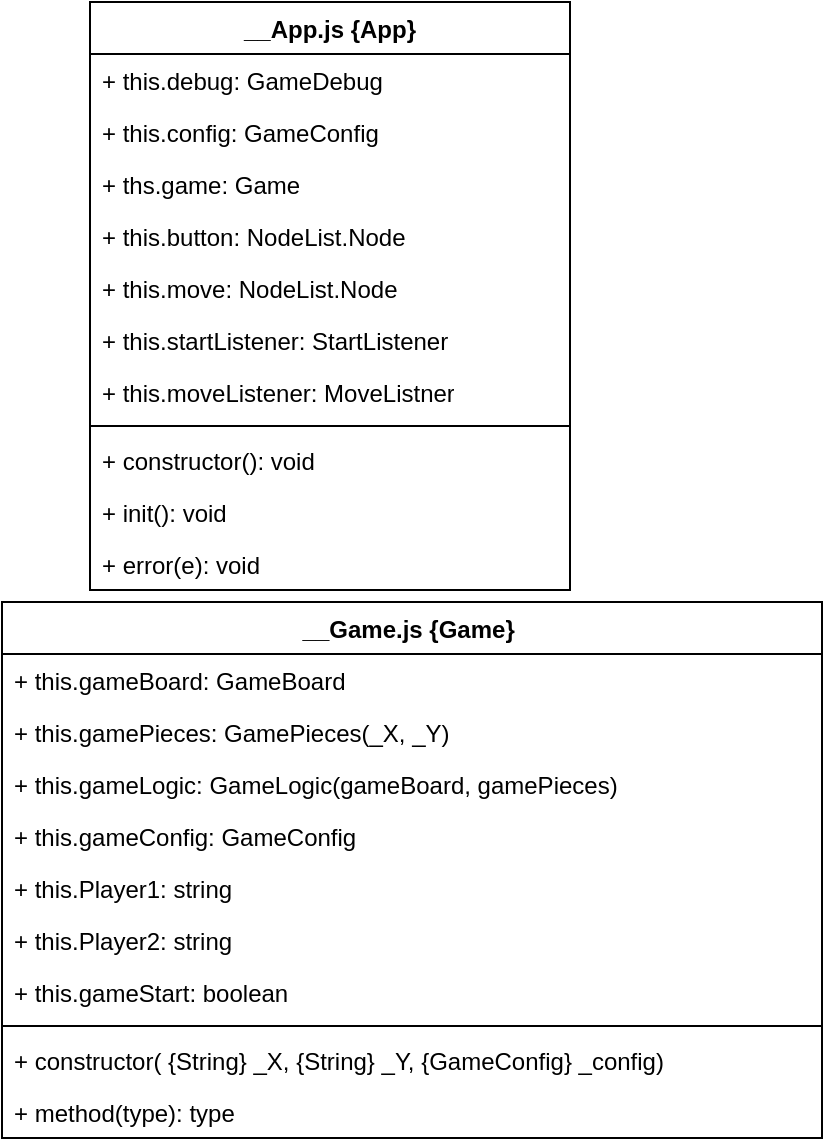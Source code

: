 <mxfile version="21.0.6" type="github">
  <diagram name="Page-1" id="aCE_5Tv1TAG58n2NZjRF">
    <mxGraphModel dx="641" dy="465" grid="1" gridSize="10" guides="1" tooltips="1" connect="1" arrows="1" fold="1" page="1" pageScale="1" pageWidth="827" pageHeight="1169" math="0" shadow="0">
      <root>
        <mxCell id="0" />
        <mxCell id="1" parent="0" />
        <mxCell id="PlaFUCfjhteBFu3HmuK4-12" value="__App.js {App}" style="swimlane;fontStyle=1;align=center;verticalAlign=top;childLayout=stackLayout;horizontal=1;startSize=26;horizontalStack=0;resizeParent=1;resizeParentMax=0;resizeLast=0;collapsible=1;marginBottom=0;whiteSpace=wrap;html=1;" parent="1" vertex="1">
          <mxGeometry x="294" y="10" width="240" height="294" as="geometry" />
        </mxCell>
        <mxCell id="PlaFUCfjhteBFu3HmuK4-13" value="+ this.debug: GameDebug" style="text;strokeColor=none;fillColor=none;align=left;verticalAlign=top;spacingLeft=4;spacingRight=4;overflow=hidden;rotatable=0;points=[[0,0.5],[1,0.5]];portConstraint=eastwest;whiteSpace=wrap;html=1;" parent="PlaFUCfjhteBFu3HmuK4-12" vertex="1">
          <mxGeometry y="26" width="240" height="26" as="geometry" />
        </mxCell>
        <mxCell id="PlaFUCfjhteBFu3HmuK4-16" value="+ this.config: GameConfig" style="text;strokeColor=none;fillColor=none;align=left;verticalAlign=top;spacingLeft=4;spacingRight=4;overflow=hidden;rotatable=0;points=[[0,0.5],[1,0.5]];portConstraint=eastwest;whiteSpace=wrap;html=1;" parent="PlaFUCfjhteBFu3HmuK4-12" vertex="1">
          <mxGeometry y="52" width="240" height="26" as="geometry" />
        </mxCell>
        <mxCell id="PlaFUCfjhteBFu3HmuK4-17" value="+ ths.game: Game" style="text;strokeColor=none;fillColor=none;align=left;verticalAlign=top;spacingLeft=4;spacingRight=4;overflow=hidden;rotatable=0;points=[[0,0.5],[1,0.5]];portConstraint=eastwest;whiteSpace=wrap;html=1;" parent="PlaFUCfjhteBFu3HmuK4-12" vertex="1">
          <mxGeometry y="78" width="240" height="26" as="geometry" />
        </mxCell>
        <mxCell id="PlaFUCfjhteBFu3HmuK4-18" value="+ this.button: NodeList.Node" style="text;strokeColor=none;fillColor=none;align=left;verticalAlign=top;spacingLeft=4;spacingRight=4;overflow=hidden;rotatable=0;points=[[0,0.5],[1,0.5]];portConstraint=eastwest;whiteSpace=wrap;html=1;" parent="PlaFUCfjhteBFu3HmuK4-12" vertex="1">
          <mxGeometry y="104" width="240" height="26" as="geometry" />
        </mxCell>
        <mxCell id="PlaFUCfjhteBFu3HmuK4-19" value="+ this.move: NodeList.Node" style="text;strokeColor=none;fillColor=none;align=left;verticalAlign=top;spacingLeft=4;spacingRight=4;overflow=hidden;rotatable=0;points=[[0,0.5],[1,0.5]];portConstraint=eastwest;whiteSpace=wrap;html=1;" parent="PlaFUCfjhteBFu3HmuK4-12" vertex="1">
          <mxGeometry y="130" width="240" height="26" as="geometry" />
        </mxCell>
        <mxCell id="PlaFUCfjhteBFu3HmuK4-20" value="+ this.startListener: StartListener" style="text;strokeColor=none;fillColor=none;align=left;verticalAlign=top;spacingLeft=4;spacingRight=4;overflow=hidden;rotatable=0;points=[[0,0.5],[1,0.5]];portConstraint=eastwest;whiteSpace=wrap;html=1;" parent="PlaFUCfjhteBFu3HmuK4-12" vertex="1">
          <mxGeometry y="156" width="240" height="26" as="geometry" />
        </mxCell>
        <mxCell id="PlaFUCfjhteBFu3HmuK4-21" value="+ this.moveListener: MoveListner" style="text;strokeColor=none;fillColor=none;align=left;verticalAlign=top;spacingLeft=4;spacingRight=4;overflow=hidden;rotatable=0;points=[[0,0.5],[1,0.5]];portConstraint=eastwest;whiteSpace=wrap;html=1;" parent="PlaFUCfjhteBFu3HmuK4-12" vertex="1">
          <mxGeometry y="182" width="240" height="26" as="geometry" />
        </mxCell>
        <mxCell id="PlaFUCfjhteBFu3HmuK4-14" value="" style="line;strokeWidth=1;fillColor=none;align=left;verticalAlign=middle;spacingTop=-1;spacingLeft=3;spacingRight=3;rotatable=0;labelPosition=right;points=[];portConstraint=eastwest;strokeColor=inherit;" parent="PlaFUCfjhteBFu3HmuK4-12" vertex="1">
          <mxGeometry y="208" width="240" height="8" as="geometry" />
        </mxCell>
        <mxCell id="PlaFUCfjhteBFu3HmuK4-15" value="+ constructor(): void" style="text;strokeColor=none;fillColor=none;align=left;verticalAlign=top;spacingLeft=4;spacingRight=4;overflow=hidden;rotatable=0;points=[[0,0.5],[1,0.5]];portConstraint=eastwest;whiteSpace=wrap;html=1;" parent="PlaFUCfjhteBFu3HmuK4-12" vertex="1">
          <mxGeometry y="216" width="240" height="26" as="geometry" />
        </mxCell>
        <mxCell id="PlaFUCfjhteBFu3HmuK4-31" value="+ init(): void" style="text;strokeColor=none;fillColor=none;align=left;verticalAlign=top;spacingLeft=4;spacingRight=4;overflow=hidden;rotatable=0;points=[[0,0.5],[1,0.5]];portConstraint=eastwest;whiteSpace=wrap;html=1;" parent="PlaFUCfjhteBFu3HmuK4-12" vertex="1">
          <mxGeometry y="242" width="240" height="26" as="geometry" />
        </mxCell>
        <mxCell id="PlaFUCfjhteBFu3HmuK4-23" value="+ error(e): void" style="text;strokeColor=none;fillColor=none;align=left;verticalAlign=top;spacingLeft=4;spacingRight=4;overflow=hidden;rotatable=0;points=[[0,0.5],[1,0.5]];portConstraint=eastwest;whiteSpace=wrap;html=1;" parent="PlaFUCfjhteBFu3HmuK4-12" vertex="1">
          <mxGeometry y="268" width="240" height="26" as="geometry" />
        </mxCell>
        <mxCell id="PlaFUCfjhteBFu3HmuK4-24" value="__Game.js {Game}&amp;nbsp;" style="swimlane;fontStyle=1;align=center;verticalAlign=top;childLayout=stackLayout;horizontal=1;startSize=26;horizontalStack=0;resizeParent=1;resizeParentMax=0;resizeLast=0;collapsible=1;marginBottom=0;whiteSpace=wrap;html=1;" parent="1" vertex="1">
          <mxGeometry x="250" y="310" width="410" height="268" as="geometry" />
        </mxCell>
        <mxCell id="PlaFUCfjhteBFu3HmuK4-25" value="+ this.gameBoard: GameBoard" style="text;strokeColor=none;fillColor=none;align=left;verticalAlign=top;spacingLeft=4;spacingRight=4;overflow=hidden;rotatable=0;points=[[0,0.5],[1,0.5]];portConstraint=eastwest;whiteSpace=wrap;html=1;" parent="PlaFUCfjhteBFu3HmuK4-24" vertex="1">
          <mxGeometry y="26" width="410" height="26" as="geometry" />
        </mxCell>
        <mxCell id="PlaFUCfjhteBFu3HmuK4-28" value="+ this.gamePieces: GamePieces(_X, _Y)" style="text;strokeColor=none;fillColor=none;align=left;verticalAlign=top;spacingLeft=4;spacingRight=4;overflow=hidden;rotatable=0;points=[[0,0.5],[1,0.5]];portConstraint=eastwest;whiteSpace=wrap;html=1;" parent="PlaFUCfjhteBFu3HmuK4-24" vertex="1">
          <mxGeometry y="52" width="410" height="26" as="geometry" />
        </mxCell>
        <mxCell id="PlaFUCfjhteBFu3HmuK4-29" value="+ this.gameLogic: GameLogic(gameBoard, gamePieces)" style="text;strokeColor=none;fillColor=none;align=left;verticalAlign=top;spacingLeft=4;spacingRight=4;overflow=hidden;rotatable=0;points=[[0,0.5],[1,0.5]];portConstraint=eastwest;whiteSpace=wrap;html=1;" parent="PlaFUCfjhteBFu3HmuK4-24" vertex="1">
          <mxGeometry y="78" width="410" height="26" as="geometry" />
        </mxCell>
        <mxCell id="PlaFUCfjhteBFu3HmuK4-30" value="+ this.gameConfig: GameConfig" style="text;strokeColor=none;fillColor=none;align=left;verticalAlign=top;spacingLeft=4;spacingRight=4;overflow=hidden;rotatable=0;points=[[0,0.5],[1,0.5]];portConstraint=eastwest;whiteSpace=wrap;html=1;" parent="PlaFUCfjhteBFu3HmuK4-24" vertex="1">
          <mxGeometry y="104" width="410" height="26" as="geometry" />
        </mxCell>
        <mxCell id="qb7xBr4XLLizryB7wynD-1" value="+ this.Player1: string" style="text;strokeColor=none;fillColor=none;align=left;verticalAlign=top;spacingLeft=4;spacingRight=4;overflow=hidden;rotatable=0;points=[[0,0.5],[1,0.5]];portConstraint=eastwest;whiteSpace=wrap;html=1;" vertex="1" parent="PlaFUCfjhteBFu3HmuK4-24">
          <mxGeometry y="130" width="410" height="26" as="geometry" />
        </mxCell>
        <mxCell id="qb7xBr4XLLizryB7wynD-2" value="+ this.Player2: string" style="text;strokeColor=none;fillColor=none;align=left;verticalAlign=top;spacingLeft=4;spacingRight=4;overflow=hidden;rotatable=0;points=[[0,0.5],[1,0.5]];portConstraint=eastwest;whiteSpace=wrap;html=1;" vertex="1" parent="PlaFUCfjhteBFu3HmuK4-24">
          <mxGeometry y="156" width="410" height="26" as="geometry" />
        </mxCell>
        <mxCell id="qb7xBr4XLLizryB7wynD-3" value="+ this.gameStart: boolean" style="text;strokeColor=none;fillColor=none;align=left;verticalAlign=top;spacingLeft=4;spacingRight=4;overflow=hidden;rotatable=0;points=[[0,0.5],[1,0.5]];portConstraint=eastwest;whiteSpace=wrap;html=1;" vertex="1" parent="PlaFUCfjhteBFu3HmuK4-24">
          <mxGeometry y="182" width="410" height="26" as="geometry" />
        </mxCell>
        <mxCell id="PlaFUCfjhteBFu3HmuK4-26" value="" style="line;strokeWidth=1;fillColor=none;align=left;verticalAlign=middle;spacingTop=-1;spacingLeft=3;spacingRight=3;rotatable=0;labelPosition=right;points=[];portConstraint=eastwest;strokeColor=inherit;" parent="PlaFUCfjhteBFu3HmuK4-24" vertex="1">
          <mxGeometry y="208" width="410" height="8" as="geometry" />
        </mxCell>
        <mxCell id="PlaFUCfjhteBFu3HmuK4-32" value="+ constructor( {String} _X, {String} _Y, {GameConfig} _config)" style="text;strokeColor=none;fillColor=none;align=left;verticalAlign=top;spacingLeft=4;spacingRight=4;overflow=hidden;rotatable=0;points=[[0,0.5],[1,0.5]];portConstraint=eastwest;whiteSpace=wrap;html=1;" parent="PlaFUCfjhteBFu3HmuK4-24" vertex="1">
          <mxGeometry y="216" width="410" height="26" as="geometry" />
        </mxCell>
        <mxCell id="PlaFUCfjhteBFu3HmuK4-27" value="+ method(type): type" style="text;strokeColor=none;fillColor=none;align=left;verticalAlign=top;spacingLeft=4;spacingRight=4;overflow=hidden;rotatable=0;points=[[0,0.5],[1,0.5]];portConstraint=eastwest;whiteSpace=wrap;html=1;" parent="PlaFUCfjhteBFu3HmuK4-24" vertex="1">
          <mxGeometry y="242" width="410" height="26" as="geometry" />
        </mxCell>
      </root>
    </mxGraphModel>
  </diagram>
</mxfile>
